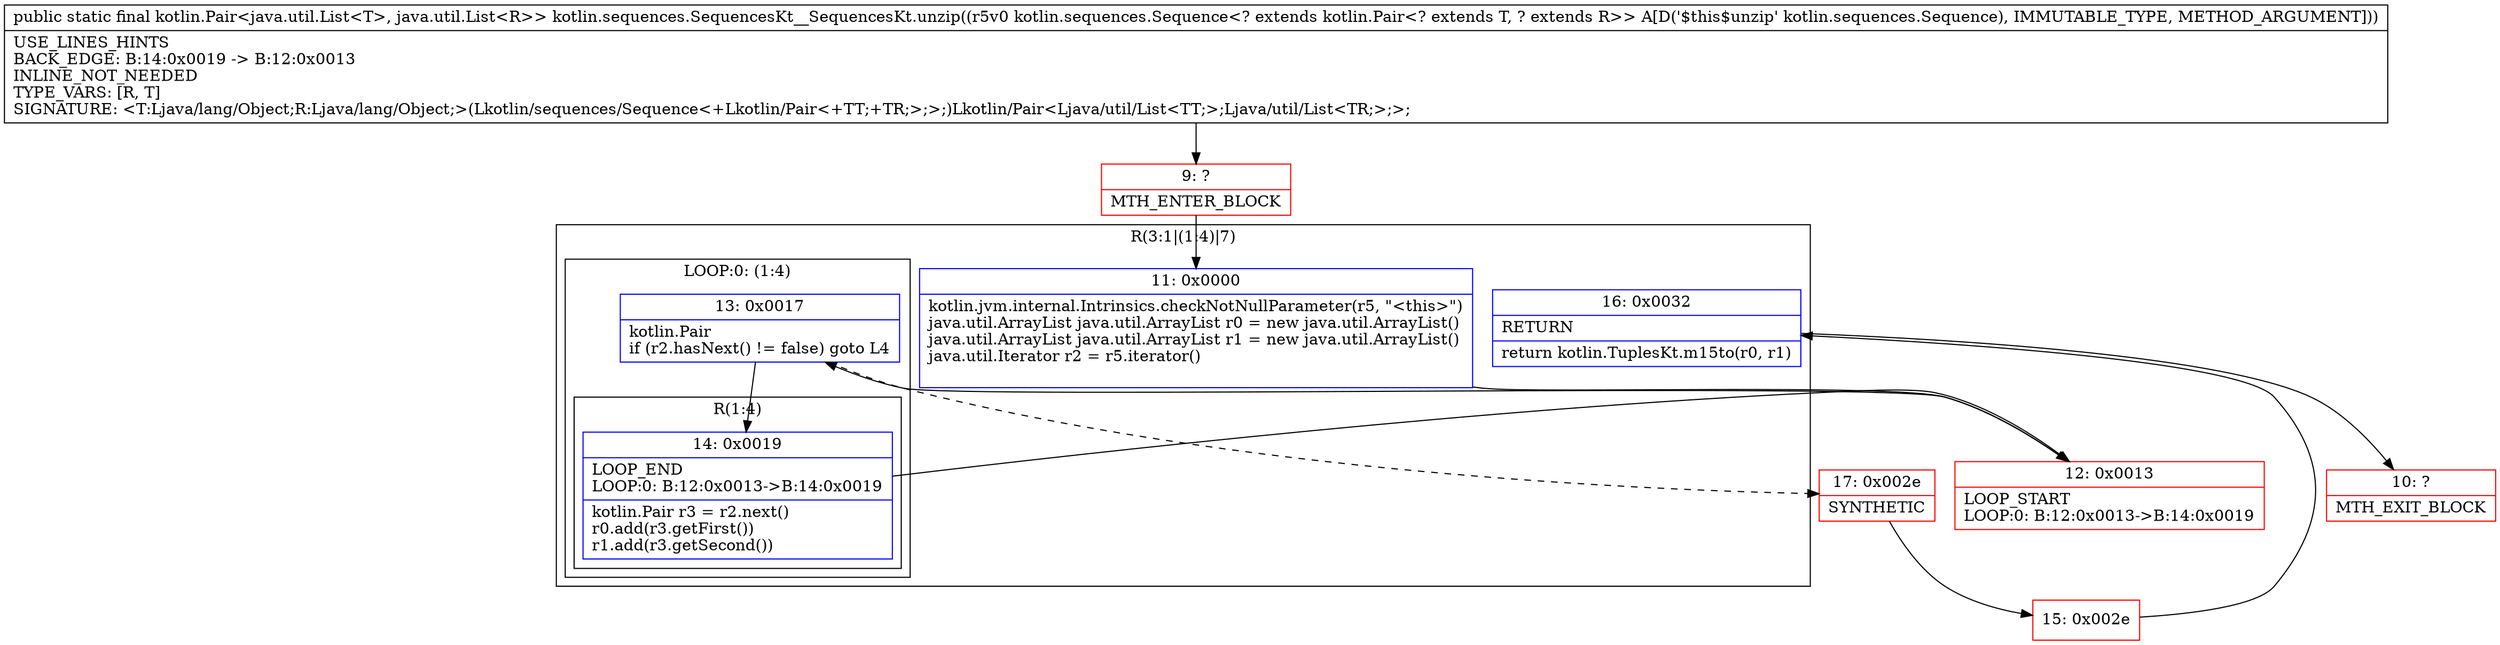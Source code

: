 digraph "CFG forkotlin.sequences.SequencesKt__SequencesKt.unzip(Lkotlin\/sequences\/Sequence;)Lkotlin\/Pair;" {
subgraph cluster_Region_339015120 {
label = "R(3:1|(1:4)|7)";
node [shape=record,color=blue];
Node_11 [shape=record,label="{11\:\ 0x0000|kotlin.jvm.internal.Intrinsics.checkNotNullParameter(r5, \"\<this\>\")\ljava.util.ArrayList java.util.ArrayList r0 = new java.util.ArrayList()\ljava.util.ArrayList java.util.ArrayList r1 = new java.util.ArrayList()\ljava.util.Iterator r2 = r5.iterator()\l\l}"];
subgraph cluster_LoopRegion_1568093785 {
label = "LOOP:0: (1:4)";
node [shape=record,color=blue];
Node_13 [shape=record,label="{13\:\ 0x0017|kotlin.Pair \lif (r2.hasNext() != false) goto L4\l}"];
subgraph cluster_Region_1657234803 {
label = "R(1:4)";
node [shape=record,color=blue];
Node_14 [shape=record,label="{14\:\ 0x0019|LOOP_END\lLOOP:0: B:12:0x0013\-\>B:14:0x0019\l|kotlin.Pair r3 = r2.next()\lr0.add(r3.getFirst())\lr1.add(r3.getSecond())\l}"];
}
}
Node_16 [shape=record,label="{16\:\ 0x0032|RETURN\l|return kotlin.TuplesKt.m15to(r0, r1)\l}"];
}
Node_9 [shape=record,color=red,label="{9\:\ ?|MTH_ENTER_BLOCK\l}"];
Node_12 [shape=record,color=red,label="{12\:\ 0x0013|LOOP_START\lLOOP:0: B:12:0x0013\-\>B:14:0x0019\l}"];
Node_17 [shape=record,color=red,label="{17\:\ 0x002e|SYNTHETIC\l}"];
Node_15 [shape=record,color=red,label="{15\:\ 0x002e}"];
Node_10 [shape=record,color=red,label="{10\:\ ?|MTH_EXIT_BLOCK\l}"];
MethodNode[shape=record,label="{public static final kotlin.Pair\<java.util.List\<T\>, java.util.List\<R\>\> kotlin.sequences.SequencesKt__SequencesKt.unzip((r5v0 kotlin.sequences.Sequence\<? extends kotlin.Pair\<? extends T, ? extends R\>\> A[D('$this$unzip' kotlin.sequences.Sequence), IMMUTABLE_TYPE, METHOD_ARGUMENT]))  | USE_LINES_HINTS\lBACK_EDGE: B:14:0x0019 \-\> B:12:0x0013\lINLINE_NOT_NEEDED\lTYPE_VARS: [R, T]\lSIGNATURE: \<T:Ljava\/lang\/Object;R:Ljava\/lang\/Object;\>(Lkotlin\/sequences\/Sequence\<+Lkotlin\/Pair\<+TT;+TR;\>;\>;)Lkotlin\/Pair\<Ljava\/util\/List\<TT;\>;Ljava\/util\/List\<TR;\>;\>;\l}"];
MethodNode -> Node_9;Node_11 -> Node_12;
Node_13 -> Node_14;
Node_13 -> Node_17[style=dashed];
Node_14 -> Node_12;
Node_16 -> Node_10;
Node_9 -> Node_11;
Node_12 -> Node_13;
Node_17 -> Node_15;
Node_15 -> Node_16;
}

